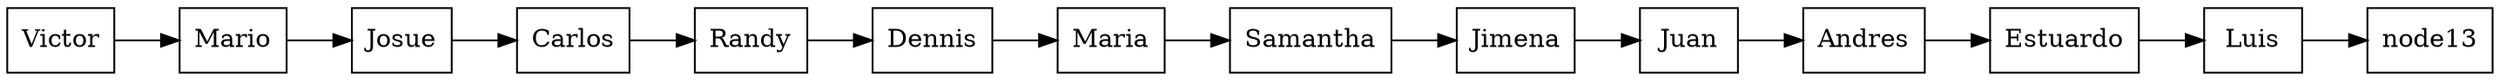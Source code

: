 digraph firsGraph{
node [shape=record];
rankdir=LR;
node0 [label=" Victor "  ];
node0 -> node1;
node1 [label=" Mario "  ];
node1 -> node2;
node2 [label=" Josue "  ];
node2 -> node3;
node3 [label=" Carlos "  ];
node3 -> node4;
node4 [label=" Randy "  ];
node4 -> node5;
node5 [label=" Dennis "  ];
node5 -> node6;
node6 [label=" Maria "  ];
node6 -> node7;
node7 [label=" Samantha "  ];
node7 -> node8;
node8 [label=" Jimena "  ];
node8 -> node9;
node9 [label=" Juan "  ];
node9 -> node10;
node10 [label=" Andres "  ];
node10 -> node11;
node11 [label=" Estuardo "  ];
node11 -> node12;
node12 [label=" Luis "  ];
node12 -> node13;
}